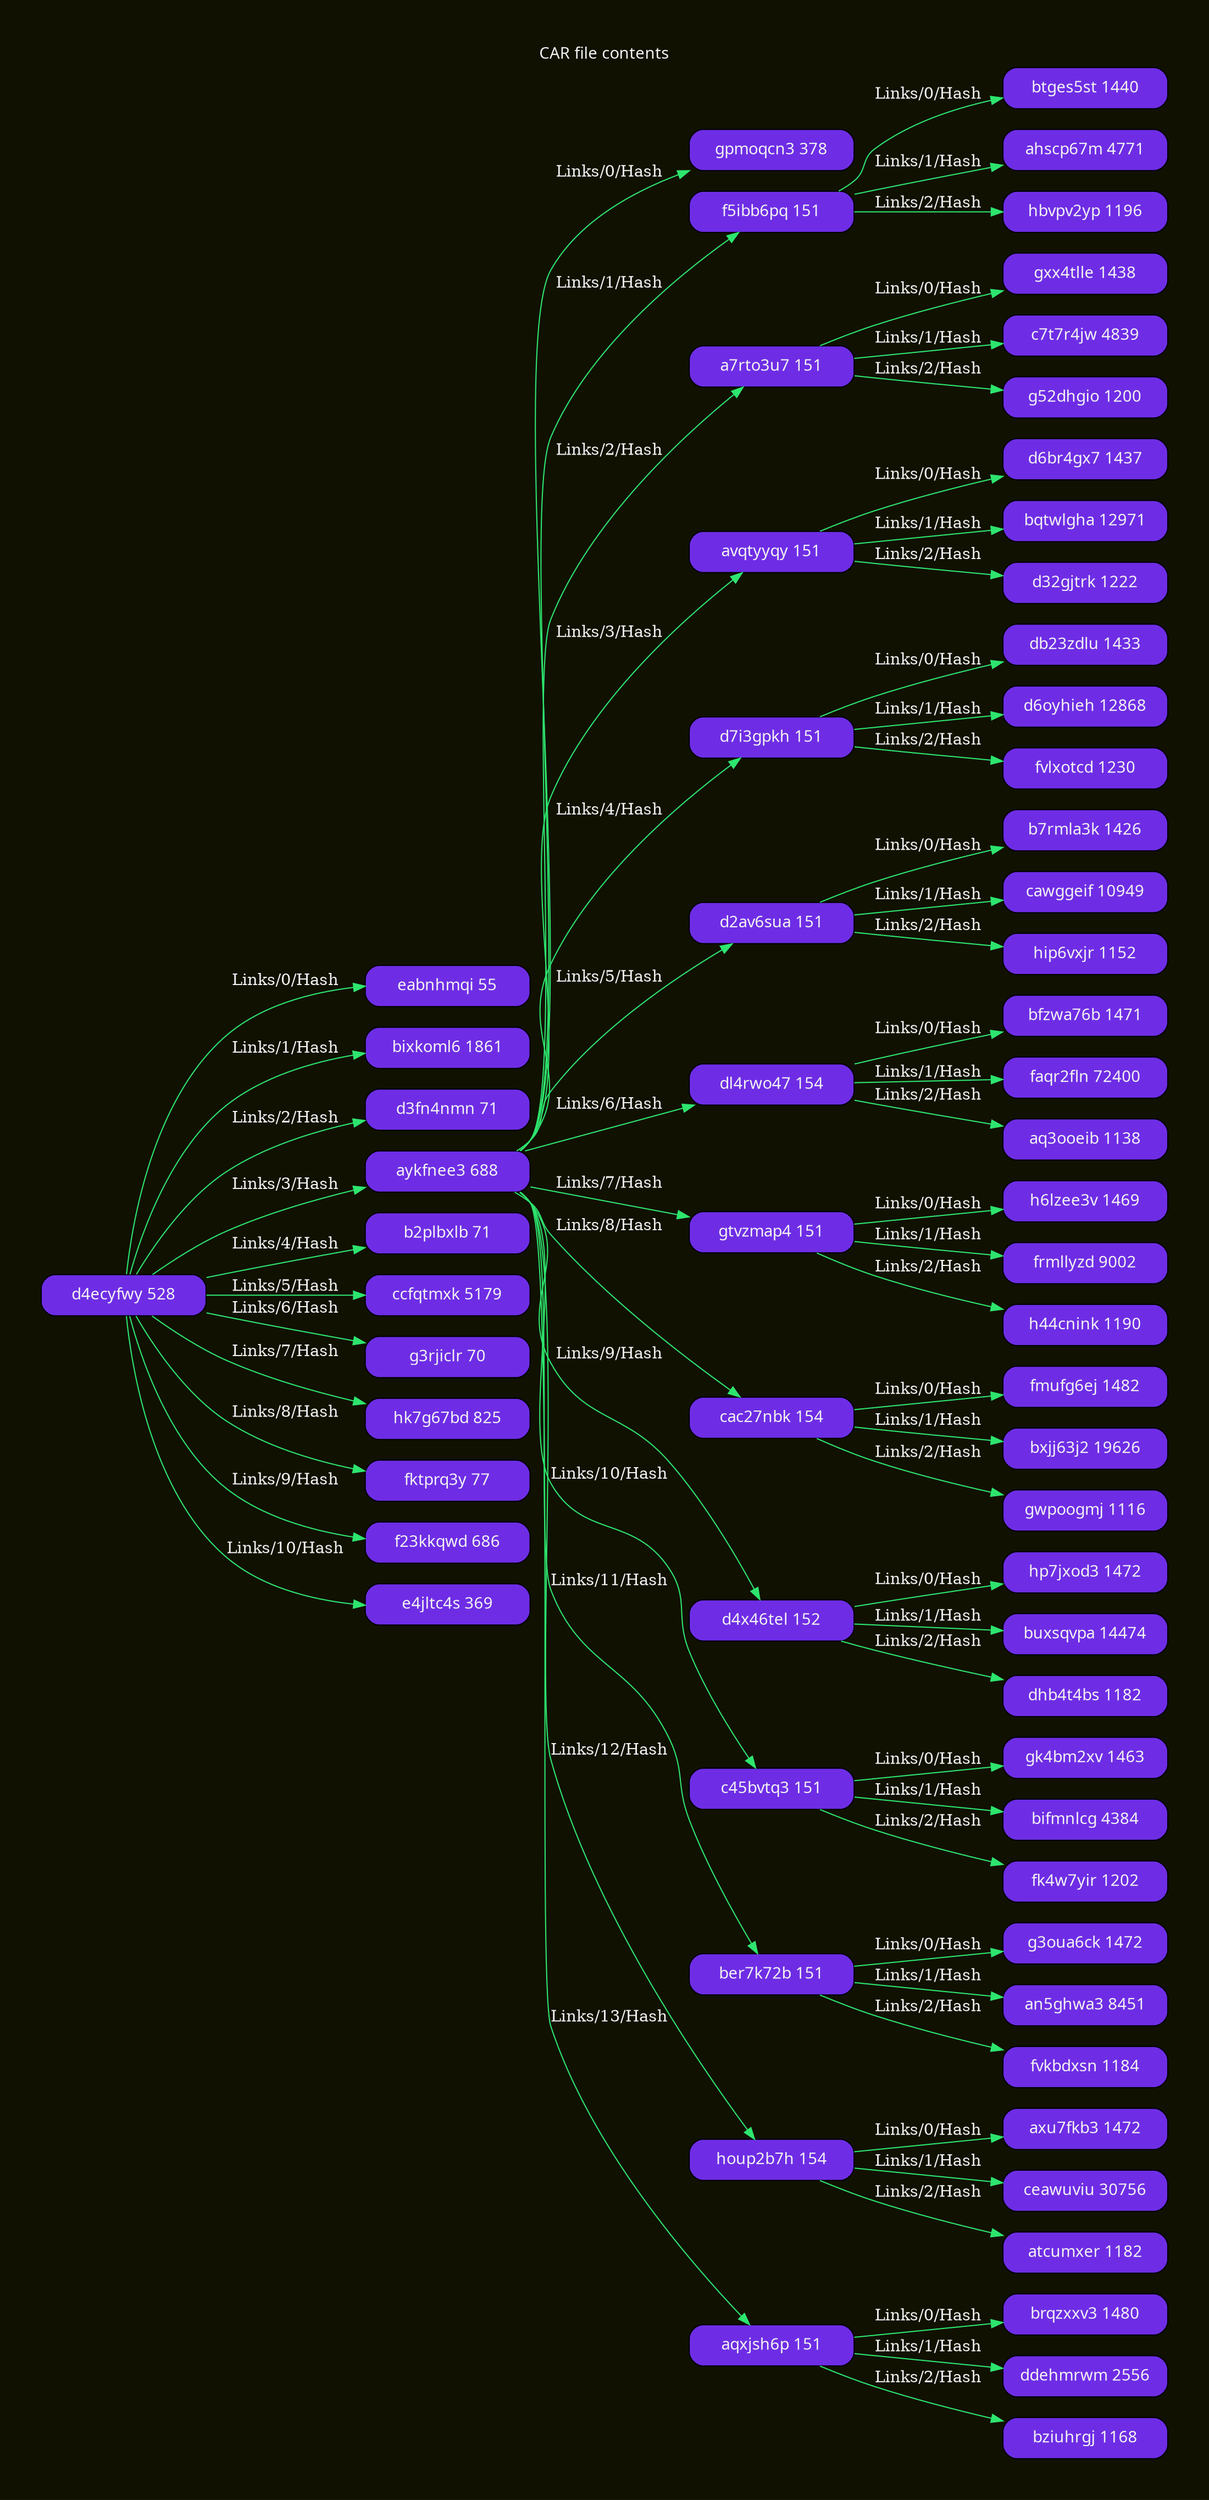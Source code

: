 
digraph {
  label="CAR file contents"


  labelloc=t
  rankdir=LR
  bgcolor="#11111"
  fontname="system-ui"
  fontcolor="#F2F2F2"
  pad=0.5
  node [
    shape=rect
    style="filled,rounded"
    fillcolor="#6e2de5"
    fontcolor="#F2F2F2"
    fontname="System-UI"
    width=2
  ]
  edge [
    color="#2de56e"
    fontcolor="#F2F2F2"
  ]

  bafybeieabnhmqi55u2myo5uvzfla77bhmbjiw3ik67apnvjqxlooku3cwa [label="eabnhmqi 55"]

  bafybeibixkoml6suklzfa2zz7mx3fhnaqjpvjqsc7rrr75hwtx5ddzwhme [label="bixkoml6 1861"]

  bafybeid3fn4nmnluvx7774gnglfqbda6knr7abwhg7ez3zxqzset66hnde [label="d3fn4nmn 71"]

  bafybeigpmoqcn3vjgvf5kqxpgxriwu3yo6hc7c5ptdnp4keowzywqactye [label="gpmoqcn3 378"]

  bafybeibtges5sty3ri2faeuii2n7jiqlf45au7orb3ihu5zqb2rx5uoi3e [label="btges5st 1440"]

  bafybeiahscp67mver3wdxq3quriwemaoe6neua4jvegitwqomcllpjuupy [label="ahscp67m 4771"]

  bafybeihbvpv2yphfoy24mopl4azqfwyunjwi5n4izyc545j7d7yrfyenhm [label="hbvpv2yp 1196"]

  bafybeif5ibb6pqhlxiki7ogaglv3vwwbkjdrmf63b6sjnaxogccylxhhry [label="f5ibb6pq 151"]
bafybeif5ibb6pqhlxiki7ogaglv3vwwbkjdrmf63b6sjnaxogccylxhhry -> bafybeibtges5sty3ri2faeuii2n7jiqlf45au7orb3ihu5zqb2rx5uoi3e [label="Links/0/Hash"]
bafybeif5ibb6pqhlxiki7ogaglv3vwwbkjdrmf63b6sjnaxogccylxhhry -> bafybeiahscp67mver3wdxq3quriwemaoe6neua4jvegitwqomcllpjuupy [label="Links/1/Hash"]
bafybeif5ibb6pqhlxiki7ogaglv3vwwbkjdrmf63b6sjnaxogccylxhhry -> bafybeihbvpv2yphfoy24mopl4azqfwyunjwi5n4izyc545j7d7yrfyenhm [label="Links/2/Hash"]

  bafybeigxx4tllexpkug4mbwjssezmbj7umh73aldsizopayvgajboomrhi [label="gxx4tlle 1438"]

  bafybeic7t7r4jw6b4ja3tucy6kwfeluaw35k34bkgojfivk2sn4azdrngi [label="c7t7r4jw 4839"]

  bafybeig52dhgiouzf5pgdsjzkuqezsg6aktvlzz7inyx47gv7il4uexq5i [label="g52dhgio 1200"]

  bafybeia7rto3u7hjksq26q2hqu47fteoch6qytagp6hrur5h4qnvqksn5m [label="a7rto3u7 151"]
bafybeia7rto3u7hjksq26q2hqu47fteoch6qytagp6hrur5h4qnvqksn5m -> bafybeigxx4tllexpkug4mbwjssezmbj7umh73aldsizopayvgajboomrhi [label="Links/0/Hash"]
bafybeia7rto3u7hjksq26q2hqu47fteoch6qytagp6hrur5h4qnvqksn5m -> bafybeic7t7r4jw6b4ja3tucy6kwfeluaw35k34bkgojfivk2sn4azdrngi [label="Links/1/Hash"]
bafybeia7rto3u7hjksq26q2hqu47fteoch6qytagp6hrur5h4qnvqksn5m -> bafybeig52dhgiouzf5pgdsjzkuqezsg6aktvlzz7inyx47gv7il4uexq5i [label="Links/2/Hash"]

  bafybeid6br4gx7zupzn3uems5adt4w7yxtycsvnome6gocswmznecybb6i [label="d6br4gx7 1437"]

  bafybeibqtwlghaepc54yyphba64k47b2ljeihtq5zgi636na4qguyzifp4 [label="bqtwlgha 12971"]

  bafybeid32gjtrkv6bhapuyw7fk2jlitfysbcnh5lx6dtae7dx7krmsj4nm [label="d32gjtrk 1222"]

  bafybeiavqtyyqywol3op4oa4ibdgy7tp2wvgpyal7zmj2daufvdjgwjcpm [label="avqtyyqy 151"]
bafybeiavqtyyqywol3op4oa4ibdgy7tp2wvgpyal7zmj2daufvdjgwjcpm -> bafybeid6br4gx7zupzn3uems5adt4w7yxtycsvnome6gocswmznecybb6i [label="Links/0/Hash"]
bafybeiavqtyyqywol3op4oa4ibdgy7tp2wvgpyal7zmj2daufvdjgwjcpm -> bafybeibqtwlghaepc54yyphba64k47b2ljeihtq5zgi636na4qguyzifp4 [label="Links/1/Hash"]
bafybeiavqtyyqywol3op4oa4ibdgy7tp2wvgpyal7zmj2daufvdjgwjcpm -> bafybeid32gjtrkv6bhapuyw7fk2jlitfysbcnh5lx6dtae7dx7krmsj4nm [label="Links/2/Hash"]

  bafybeidb23zdluqcs4uonyqdkgseei36ua7dgxlcafdbvpvcowyxficmse [label="db23zdlu 1433"]

  bafybeid6oyhiehojzj4g4xr7cpymcot3ib5chlz6d344rkckekftmwl6di [label="d6oyhieh 12868"]

  bafybeifvlxotcdlsibw4jn3feaiy673hakpqyrbyiksuqb2rea2rwx74qe [label="fvlxotcd 1230"]

  bafybeid7i3gpkhxv773hwf5zbwxmlmyyizdsdyqqiwibourogkg7mep7xi [label="d7i3gpkh 151"]
bafybeid7i3gpkhxv773hwf5zbwxmlmyyizdsdyqqiwibourogkg7mep7xi -> bafybeidb23zdluqcs4uonyqdkgseei36ua7dgxlcafdbvpvcowyxficmse [label="Links/0/Hash"]
bafybeid7i3gpkhxv773hwf5zbwxmlmyyizdsdyqqiwibourogkg7mep7xi -> bafybeid6oyhiehojzj4g4xr7cpymcot3ib5chlz6d344rkckekftmwl6di [label="Links/1/Hash"]
bafybeid7i3gpkhxv773hwf5zbwxmlmyyizdsdyqqiwibourogkg7mep7xi -> bafybeifvlxotcdlsibw4jn3feaiy673hakpqyrbyiksuqb2rea2rwx74qe [label="Links/2/Hash"]

  bafybeib7rmla3kselr23tnefmtlya6tg4xugakijec3w5tgxg3zhg7mgte [label="b7rmla3k 1426"]

  bafybeicawggeifnlotghjrheyxp4nn3un33ooubajzb4e4qfakrt6sptia [label="cawggeif 10949"]

  bafybeihip6vxjrtwmwfw4l6u2hiybsg4wrbvf4x5rr7w3lbdacmhgqyori [label="hip6vxjr 1152"]

  bafybeid2av6suaj3ge2didt5ihonalga6gadoowcyctfiwlope2d7d7xkm [label="d2av6sua 151"]
bafybeid2av6suaj3ge2didt5ihonalga6gadoowcyctfiwlope2d7d7xkm -> bafybeib7rmla3kselr23tnefmtlya6tg4xugakijec3w5tgxg3zhg7mgte [label="Links/0/Hash"]
bafybeid2av6suaj3ge2didt5ihonalga6gadoowcyctfiwlope2d7d7xkm -> bafybeicawggeifnlotghjrheyxp4nn3un33ooubajzb4e4qfakrt6sptia [label="Links/1/Hash"]
bafybeid2av6suaj3ge2didt5ihonalga6gadoowcyctfiwlope2d7d7xkm -> bafybeihip6vxjrtwmwfw4l6u2hiybsg4wrbvf4x5rr7w3lbdacmhgqyori [label="Links/2/Hash"]

  bafybeibfzwa76bt3vmuxw3ozhpekaeovpkvxk2slm5rxtgq66ruqxsxpcq [label="bfzwa76b 1471"]

  bafybeifaqr2fln2z3lb7jfbiqguhhhrqonsmico35tycwclfpmdoe2zswe [label="faqr2fln 72400"]

  bafybeiaq3ooeibm6xh2xihmqx47qf5v7ijxxgc3tyduuvf7jq534eevjv4 [label="aq3ooeib 1138"]

  bafybeidl4rwo47infdm6u6xeozkldfwve4h62whynyfzbpplmhvtrbkqja [label="dl4rwo47 154"]
bafybeidl4rwo47infdm6u6xeozkldfwve4h62whynyfzbpplmhvtrbkqja -> bafybeibfzwa76bt3vmuxw3ozhpekaeovpkvxk2slm5rxtgq66ruqxsxpcq [label="Links/0/Hash"]
bafybeidl4rwo47infdm6u6xeozkldfwve4h62whynyfzbpplmhvtrbkqja -> bafybeifaqr2fln2z3lb7jfbiqguhhhrqonsmico35tycwclfpmdoe2zswe [label="Links/1/Hash"]
bafybeidl4rwo47infdm6u6xeozkldfwve4h62whynyfzbpplmhvtrbkqja -> bafybeiaq3ooeibm6xh2xihmqx47qf5v7ijxxgc3tyduuvf7jq534eevjv4 [label="Links/2/Hash"]

  bafybeih6lzee3vq3kqxod6ajszfvs6ik6w6s5mmuwjcvhdrior6atpaliq [label="h6lzee3v 1469"]

  bafybeifrmllyzdk3oc55w4m2klrcli3ecf2pkrwga5igpryjxvk7p26iqe [label="frmllyzd 9002"]

  bafybeih44cninkwludsegqtxhsxeuid4ljknyclrphmbc2vhconsqmcaau [label="h44cnink 1190"]

  bafybeigtvzmap4eden4j4joo424n5azhwb7omxa54yikedegpuc43jghf4 [label="gtvzmap4 151"]
bafybeigtvzmap4eden4j4joo424n5azhwb7omxa54yikedegpuc43jghf4 -> bafybeih6lzee3vq3kqxod6ajszfvs6ik6w6s5mmuwjcvhdrior6atpaliq [label="Links/0/Hash"]
bafybeigtvzmap4eden4j4joo424n5azhwb7omxa54yikedegpuc43jghf4 -> bafybeifrmllyzdk3oc55w4m2klrcli3ecf2pkrwga5igpryjxvk7p26iqe [label="Links/1/Hash"]
bafybeigtvzmap4eden4j4joo424n5azhwb7omxa54yikedegpuc43jghf4 -> bafybeih44cninkwludsegqtxhsxeuid4ljknyclrphmbc2vhconsqmcaau [label="Links/2/Hash"]

  bafybeifmufg6ejz6kyxvlzh2zauiyvcrnwednuzdz64jfs7s4p4y52tuqu [label="fmufg6ej 1482"]

  bafybeibxjj63j2ndp5haqkannw4gr4m56yibklfecuvrqsidiic3zkcaii [label="bxjj63j2 19626"]

  bafybeigwpoogmjdnpaob3ptavjomppmqu2g3hxauxfrui5gvb5m6ar4gym [label="gwpoogmj 1116"]

  bafybeicac27nbkyve5qjakkgy7vsefcvi2are2zhxjvjnz2dxvvjvi2hra [label="cac27nbk 154"]
bafybeicac27nbkyve5qjakkgy7vsefcvi2are2zhxjvjnz2dxvvjvi2hra -> bafybeifmufg6ejz6kyxvlzh2zauiyvcrnwednuzdz64jfs7s4p4y52tuqu [label="Links/0/Hash"]
bafybeicac27nbkyve5qjakkgy7vsefcvi2are2zhxjvjnz2dxvvjvi2hra -> bafybeibxjj63j2ndp5haqkannw4gr4m56yibklfecuvrqsidiic3zkcaii [label="Links/1/Hash"]
bafybeicac27nbkyve5qjakkgy7vsefcvi2are2zhxjvjnz2dxvvjvi2hra -> bafybeigwpoogmjdnpaob3ptavjomppmqu2g3hxauxfrui5gvb5m6ar4gym [label="Links/2/Hash"]

  bafybeihp7jxod3qnjhrcy46zmmcjsqtqbmvotiek4h5tbglbwjfboayhcy [label="hp7jxod3 1472"]

  bafybeibuxsqvpa2jzs3lxl56vcocsrpwttsns5e43e7nqlyzqemxdacwea [label="buxsqvpa 14474"]

  bafybeidhb4t4bsbqtozzjplcy5jfxiul6yolpqq7yjhhnpu6ofke6japhu [label="dhb4t4bs 1182"]

  bafybeid4x46tel6iuxrproxgduqx6fdg6vuu6okfsawnzhvgv3uglvruba [label="d4x46tel 152"]
bafybeid4x46tel6iuxrproxgduqx6fdg6vuu6okfsawnzhvgv3uglvruba -> bafybeihp7jxod3qnjhrcy46zmmcjsqtqbmvotiek4h5tbglbwjfboayhcy [label="Links/0/Hash"]
bafybeid4x46tel6iuxrproxgduqx6fdg6vuu6okfsawnzhvgv3uglvruba -> bafybeibuxsqvpa2jzs3lxl56vcocsrpwttsns5e43e7nqlyzqemxdacwea [label="Links/1/Hash"]
bafybeid4x46tel6iuxrproxgduqx6fdg6vuu6okfsawnzhvgv3uglvruba -> bafybeidhb4t4bsbqtozzjplcy5jfxiul6yolpqq7yjhhnpu6ofke6japhu [label="Links/2/Hash"]

  bafybeigk4bm2xvcksvcymuugrvyf3k5zobnxuis7wvb4dq2vsivt7q2rie [label="gk4bm2xv 1463"]

  bafybeibifmnlcgvq246dkpvbofrsuaafxjjcalxjfxwrakp6ymtx6dtzdu [label="bifmnlcg 4384"]

  bafybeifk4w7yirh5jvxt3feik2nypj353mrbcusqrpizuexvofgy2djqqy [label="fk4w7yir 1202"]

  bafybeic45bvtq3ti6qurnbdaah23o52c3dmyi2emptimjmoaimrttzmdsq [label="c45bvtq3 151"]
bafybeic45bvtq3ti6qurnbdaah23o52c3dmyi2emptimjmoaimrttzmdsq -> bafybeigk4bm2xvcksvcymuugrvyf3k5zobnxuis7wvb4dq2vsivt7q2rie [label="Links/0/Hash"]
bafybeic45bvtq3ti6qurnbdaah23o52c3dmyi2emptimjmoaimrttzmdsq -> bafybeibifmnlcgvq246dkpvbofrsuaafxjjcalxjfxwrakp6ymtx6dtzdu [label="Links/1/Hash"]
bafybeic45bvtq3ti6qurnbdaah23o52c3dmyi2emptimjmoaimrttzmdsq -> bafybeifk4w7yirh5jvxt3feik2nypj353mrbcusqrpizuexvofgy2djqqy [label="Links/2/Hash"]

  bafybeig3oua6cke5c6s2hjnpbue7lgy75eutf2hv5x7kkkoqeitjth2rfq [label="g3oua6ck 1472"]

  bafybeian5ghwa3sdrdv6o3udcumlhmrc3yzgko5gjnq4p2vgdxjuc7xkoy [label="an5ghwa3 8451"]

  bafybeifvkbdxsn7pi7uxaxgunvonehwrhuipitpy6iwgajjicrvl3dpbai [label="fvkbdxsn 1184"]

  bafybeiber7k72b5vwrsbcbsv3jpanppi6vuw7q6nx4xp3afn5qzh3iavsi [label="ber7k72b 151"]
bafybeiber7k72b5vwrsbcbsv3jpanppi6vuw7q6nx4xp3afn5qzh3iavsi -> bafybeig3oua6cke5c6s2hjnpbue7lgy75eutf2hv5x7kkkoqeitjth2rfq [label="Links/0/Hash"]
bafybeiber7k72b5vwrsbcbsv3jpanppi6vuw7q6nx4xp3afn5qzh3iavsi -> bafybeian5ghwa3sdrdv6o3udcumlhmrc3yzgko5gjnq4p2vgdxjuc7xkoy [label="Links/1/Hash"]
bafybeiber7k72b5vwrsbcbsv3jpanppi6vuw7q6nx4xp3afn5qzh3iavsi -> bafybeifvkbdxsn7pi7uxaxgunvonehwrhuipitpy6iwgajjicrvl3dpbai [label="Links/2/Hash"]

  bafybeiaxu7fkb3lwxkc7iogbp3twm3p4o7ftm7x3ntyuhxzxozs725p4mq [label="axu7fkb3 1472"]

  bafybeiceawuviuil7wmc7pe3f5zxjnnptjkic4j2wohf2o3gf4ml67ejl4 [label="ceawuviu 30756"]

  bafybeiatcumxerwys4xwn23es6zqiewncurr5nxb7gxj6qjjiyrhmneleu [label="atcumxer 1182"]

  bafybeihoup2b7hncp6trsfdoyg2jysbselvfztiusixyjf4idy6u4vmb5u [label="houp2b7h 154"]
bafybeihoup2b7hncp6trsfdoyg2jysbselvfztiusixyjf4idy6u4vmb5u -> bafybeiaxu7fkb3lwxkc7iogbp3twm3p4o7ftm7x3ntyuhxzxozs725p4mq [label="Links/0/Hash"]
bafybeihoup2b7hncp6trsfdoyg2jysbselvfztiusixyjf4idy6u4vmb5u -> bafybeiceawuviuil7wmc7pe3f5zxjnnptjkic4j2wohf2o3gf4ml67ejl4 [label="Links/1/Hash"]
bafybeihoup2b7hncp6trsfdoyg2jysbselvfztiusixyjf4idy6u4vmb5u -> bafybeiatcumxerwys4xwn23es6zqiewncurr5nxb7gxj6qjjiyrhmneleu [label="Links/2/Hash"]

  bafybeibrqzxxv3a7c57lyrsabmrieomqi3lxrstn7xqadurlqqzusxh2aa [label="brqzxxv3 1480"]

  bafybeiddehmrwmnzvfwdqh3k46hsfiti272ctxh6egr5jbbfityithulbe [label="ddehmrwm 2556"]

  bafybeibziuhrgjfrbbqg43b6spafmfguxhgyv6hygechq2rig5ono3ssdm [label="bziuhrgj 1168"]

  bafybeiaqxjsh6pxttgzf7uxiu26qhrtx7t4j2gbes2begg63bm3uuj34d4 [label="aqxjsh6p 151"]
bafybeiaqxjsh6pxttgzf7uxiu26qhrtx7t4j2gbes2begg63bm3uuj34d4 -> bafybeibrqzxxv3a7c57lyrsabmrieomqi3lxrstn7xqadurlqqzusxh2aa [label="Links/0/Hash"]
bafybeiaqxjsh6pxttgzf7uxiu26qhrtx7t4j2gbes2begg63bm3uuj34d4 -> bafybeiddehmrwmnzvfwdqh3k46hsfiti272ctxh6egr5jbbfityithulbe [label="Links/1/Hash"]
bafybeiaqxjsh6pxttgzf7uxiu26qhrtx7t4j2gbes2begg63bm3uuj34d4 -> bafybeibziuhrgjfrbbqg43b6spafmfguxhgyv6hygechq2rig5ono3ssdm [label="Links/2/Hash"]

  bafybeiaykfnee3bqoegjmklqsnkgqqed5nhk6tgzlfn27rz5bxy2kc7xke [label="aykfnee3 688"]
bafybeiaykfnee3bqoegjmklqsnkgqqed5nhk6tgzlfn27rz5bxy2kc7xke -> bafybeigpmoqcn3vjgvf5kqxpgxriwu3yo6hc7c5ptdnp4keowzywqactye [label="Links/0/Hash"]
bafybeiaykfnee3bqoegjmklqsnkgqqed5nhk6tgzlfn27rz5bxy2kc7xke -> bafybeif5ibb6pqhlxiki7ogaglv3vwwbkjdrmf63b6sjnaxogccylxhhry [label="Links/1/Hash"]
bafybeiaykfnee3bqoegjmklqsnkgqqed5nhk6tgzlfn27rz5bxy2kc7xke -> bafybeia7rto3u7hjksq26q2hqu47fteoch6qytagp6hrur5h4qnvqksn5m [label="Links/2/Hash"]
bafybeiaykfnee3bqoegjmklqsnkgqqed5nhk6tgzlfn27rz5bxy2kc7xke -> bafybeiavqtyyqywol3op4oa4ibdgy7tp2wvgpyal7zmj2daufvdjgwjcpm [label="Links/3/Hash"]
bafybeiaykfnee3bqoegjmklqsnkgqqed5nhk6tgzlfn27rz5bxy2kc7xke -> bafybeid7i3gpkhxv773hwf5zbwxmlmyyizdsdyqqiwibourogkg7mep7xi [label="Links/4/Hash"]
bafybeiaykfnee3bqoegjmklqsnkgqqed5nhk6tgzlfn27rz5bxy2kc7xke -> bafybeid2av6suaj3ge2didt5ihonalga6gadoowcyctfiwlope2d7d7xkm [label="Links/5/Hash"]
bafybeiaykfnee3bqoegjmklqsnkgqqed5nhk6tgzlfn27rz5bxy2kc7xke -> bafybeidl4rwo47infdm6u6xeozkldfwve4h62whynyfzbpplmhvtrbkqja [label="Links/6/Hash"]
bafybeiaykfnee3bqoegjmklqsnkgqqed5nhk6tgzlfn27rz5bxy2kc7xke -> bafybeigtvzmap4eden4j4joo424n5azhwb7omxa54yikedegpuc43jghf4 [label="Links/7/Hash"]
bafybeiaykfnee3bqoegjmklqsnkgqqed5nhk6tgzlfn27rz5bxy2kc7xke -> bafybeicac27nbkyve5qjakkgy7vsefcvi2are2zhxjvjnz2dxvvjvi2hra [label="Links/8/Hash"]
bafybeiaykfnee3bqoegjmklqsnkgqqed5nhk6tgzlfn27rz5bxy2kc7xke -> bafybeid4x46tel6iuxrproxgduqx6fdg6vuu6okfsawnzhvgv3uglvruba [label="Links/9/Hash"]
bafybeiaykfnee3bqoegjmklqsnkgqqed5nhk6tgzlfn27rz5bxy2kc7xke -> bafybeic45bvtq3ti6qurnbdaah23o52c3dmyi2emptimjmoaimrttzmdsq [label="Links/10/Hash"]
bafybeiaykfnee3bqoegjmklqsnkgqqed5nhk6tgzlfn27rz5bxy2kc7xke -> bafybeiber7k72b5vwrsbcbsv3jpanppi6vuw7q6nx4xp3afn5qzh3iavsi [label="Links/11/Hash"]
bafybeiaykfnee3bqoegjmklqsnkgqqed5nhk6tgzlfn27rz5bxy2kc7xke -> bafybeihoup2b7hncp6trsfdoyg2jysbselvfztiusixyjf4idy6u4vmb5u [label="Links/12/Hash"]
bafybeiaykfnee3bqoegjmklqsnkgqqed5nhk6tgzlfn27rz5bxy2kc7xke -> bafybeiaqxjsh6pxttgzf7uxiu26qhrtx7t4j2gbes2begg63bm3uuj34d4 [label="Links/13/Hash"]

  bafybeib2plbxlbactxlg54tudl6ojscbfzxvri4azztybu3la5y57hgroy [label="b2plbxlb 71"]

  bafybeiccfqtmxkcokrcnkyacuyqugg4tznrpo5oakqdsezvz4pskjdztiq [label="ccfqtmxk 5179"]

  bafybeig3rjiclr2pkhfohddjkkwge2czrth2hr2mpvehvmqyk5nghomxuu [label="g3rjiclr 70"]

  bafybeihk7g67bduxpthwzxwagdgvqg6ufl5wis4q7emgfvwnaqnne2r6ce [label="hk7g67bd 825"]

  bafybeifktprq3yw2t5v6hho4e5ejnla3oaziukxp6f4sqfd3hexicxfiga [label="fktprq3y 77"]

  bafybeif23kkqwdsnqqx4jyngepkee6wfapnqcjf2qd5qsedbozbzwt4ste [label="f23kkqwd 686"]

  bafybeie4jltc4sdbmjnoiuzj75whviwksda3ndqidmnocinn5a3jnqcvoa [label="e4jltc4s 369"]

  bafybeid4ecyfwy7e47zb3jrin5zp33ny4dcsv53lxaexexc2hudwbixyru [label="d4ecyfwy 528"]
bafybeid4ecyfwy7e47zb3jrin5zp33ny4dcsv53lxaexexc2hudwbixyru -> bafybeieabnhmqi55u2myo5uvzfla77bhmbjiw3ik67apnvjqxlooku3cwa [label="Links/0/Hash"]
bafybeid4ecyfwy7e47zb3jrin5zp33ny4dcsv53lxaexexc2hudwbixyru -> bafybeibixkoml6suklzfa2zz7mx3fhnaqjpvjqsc7rrr75hwtx5ddzwhme [label="Links/1/Hash"]
bafybeid4ecyfwy7e47zb3jrin5zp33ny4dcsv53lxaexexc2hudwbixyru -> bafybeid3fn4nmnluvx7774gnglfqbda6knr7abwhg7ez3zxqzset66hnde [label="Links/2/Hash"]
bafybeid4ecyfwy7e47zb3jrin5zp33ny4dcsv53lxaexexc2hudwbixyru -> bafybeiaykfnee3bqoegjmklqsnkgqqed5nhk6tgzlfn27rz5bxy2kc7xke [label="Links/3/Hash"]
bafybeid4ecyfwy7e47zb3jrin5zp33ny4dcsv53lxaexexc2hudwbixyru -> bafybeib2plbxlbactxlg54tudl6ojscbfzxvri4azztybu3la5y57hgroy [label="Links/4/Hash"]
bafybeid4ecyfwy7e47zb3jrin5zp33ny4dcsv53lxaexexc2hudwbixyru -> bafybeiccfqtmxkcokrcnkyacuyqugg4tznrpo5oakqdsezvz4pskjdztiq [label="Links/5/Hash"]
bafybeid4ecyfwy7e47zb3jrin5zp33ny4dcsv53lxaexexc2hudwbixyru -> bafybeig3rjiclr2pkhfohddjkkwge2czrth2hr2mpvehvmqyk5nghomxuu [label="Links/6/Hash"]
bafybeid4ecyfwy7e47zb3jrin5zp33ny4dcsv53lxaexexc2hudwbixyru -> bafybeihk7g67bduxpthwzxwagdgvqg6ufl5wis4q7emgfvwnaqnne2r6ce [label="Links/7/Hash"]
bafybeid4ecyfwy7e47zb3jrin5zp33ny4dcsv53lxaexexc2hudwbixyru -> bafybeifktprq3yw2t5v6hho4e5ejnla3oaziukxp6f4sqfd3hexicxfiga [label="Links/8/Hash"]
bafybeid4ecyfwy7e47zb3jrin5zp33ny4dcsv53lxaexexc2hudwbixyru -> bafybeif23kkqwdsnqqx4jyngepkee6wfapnqcjf2qd5qsedbozbzwt4ste [label="Links/9/Hash"]
bafybeid4ecyfwy7e47zb3jrin5zp33ny4dcsv53lxaexexc2hudwbixyru -> bafybeie4jltc4sdbmjnoiuzj75whviwksda3ndqidmnocinn5a3jnqcvoa [label="Links/10/Hash"]

}
